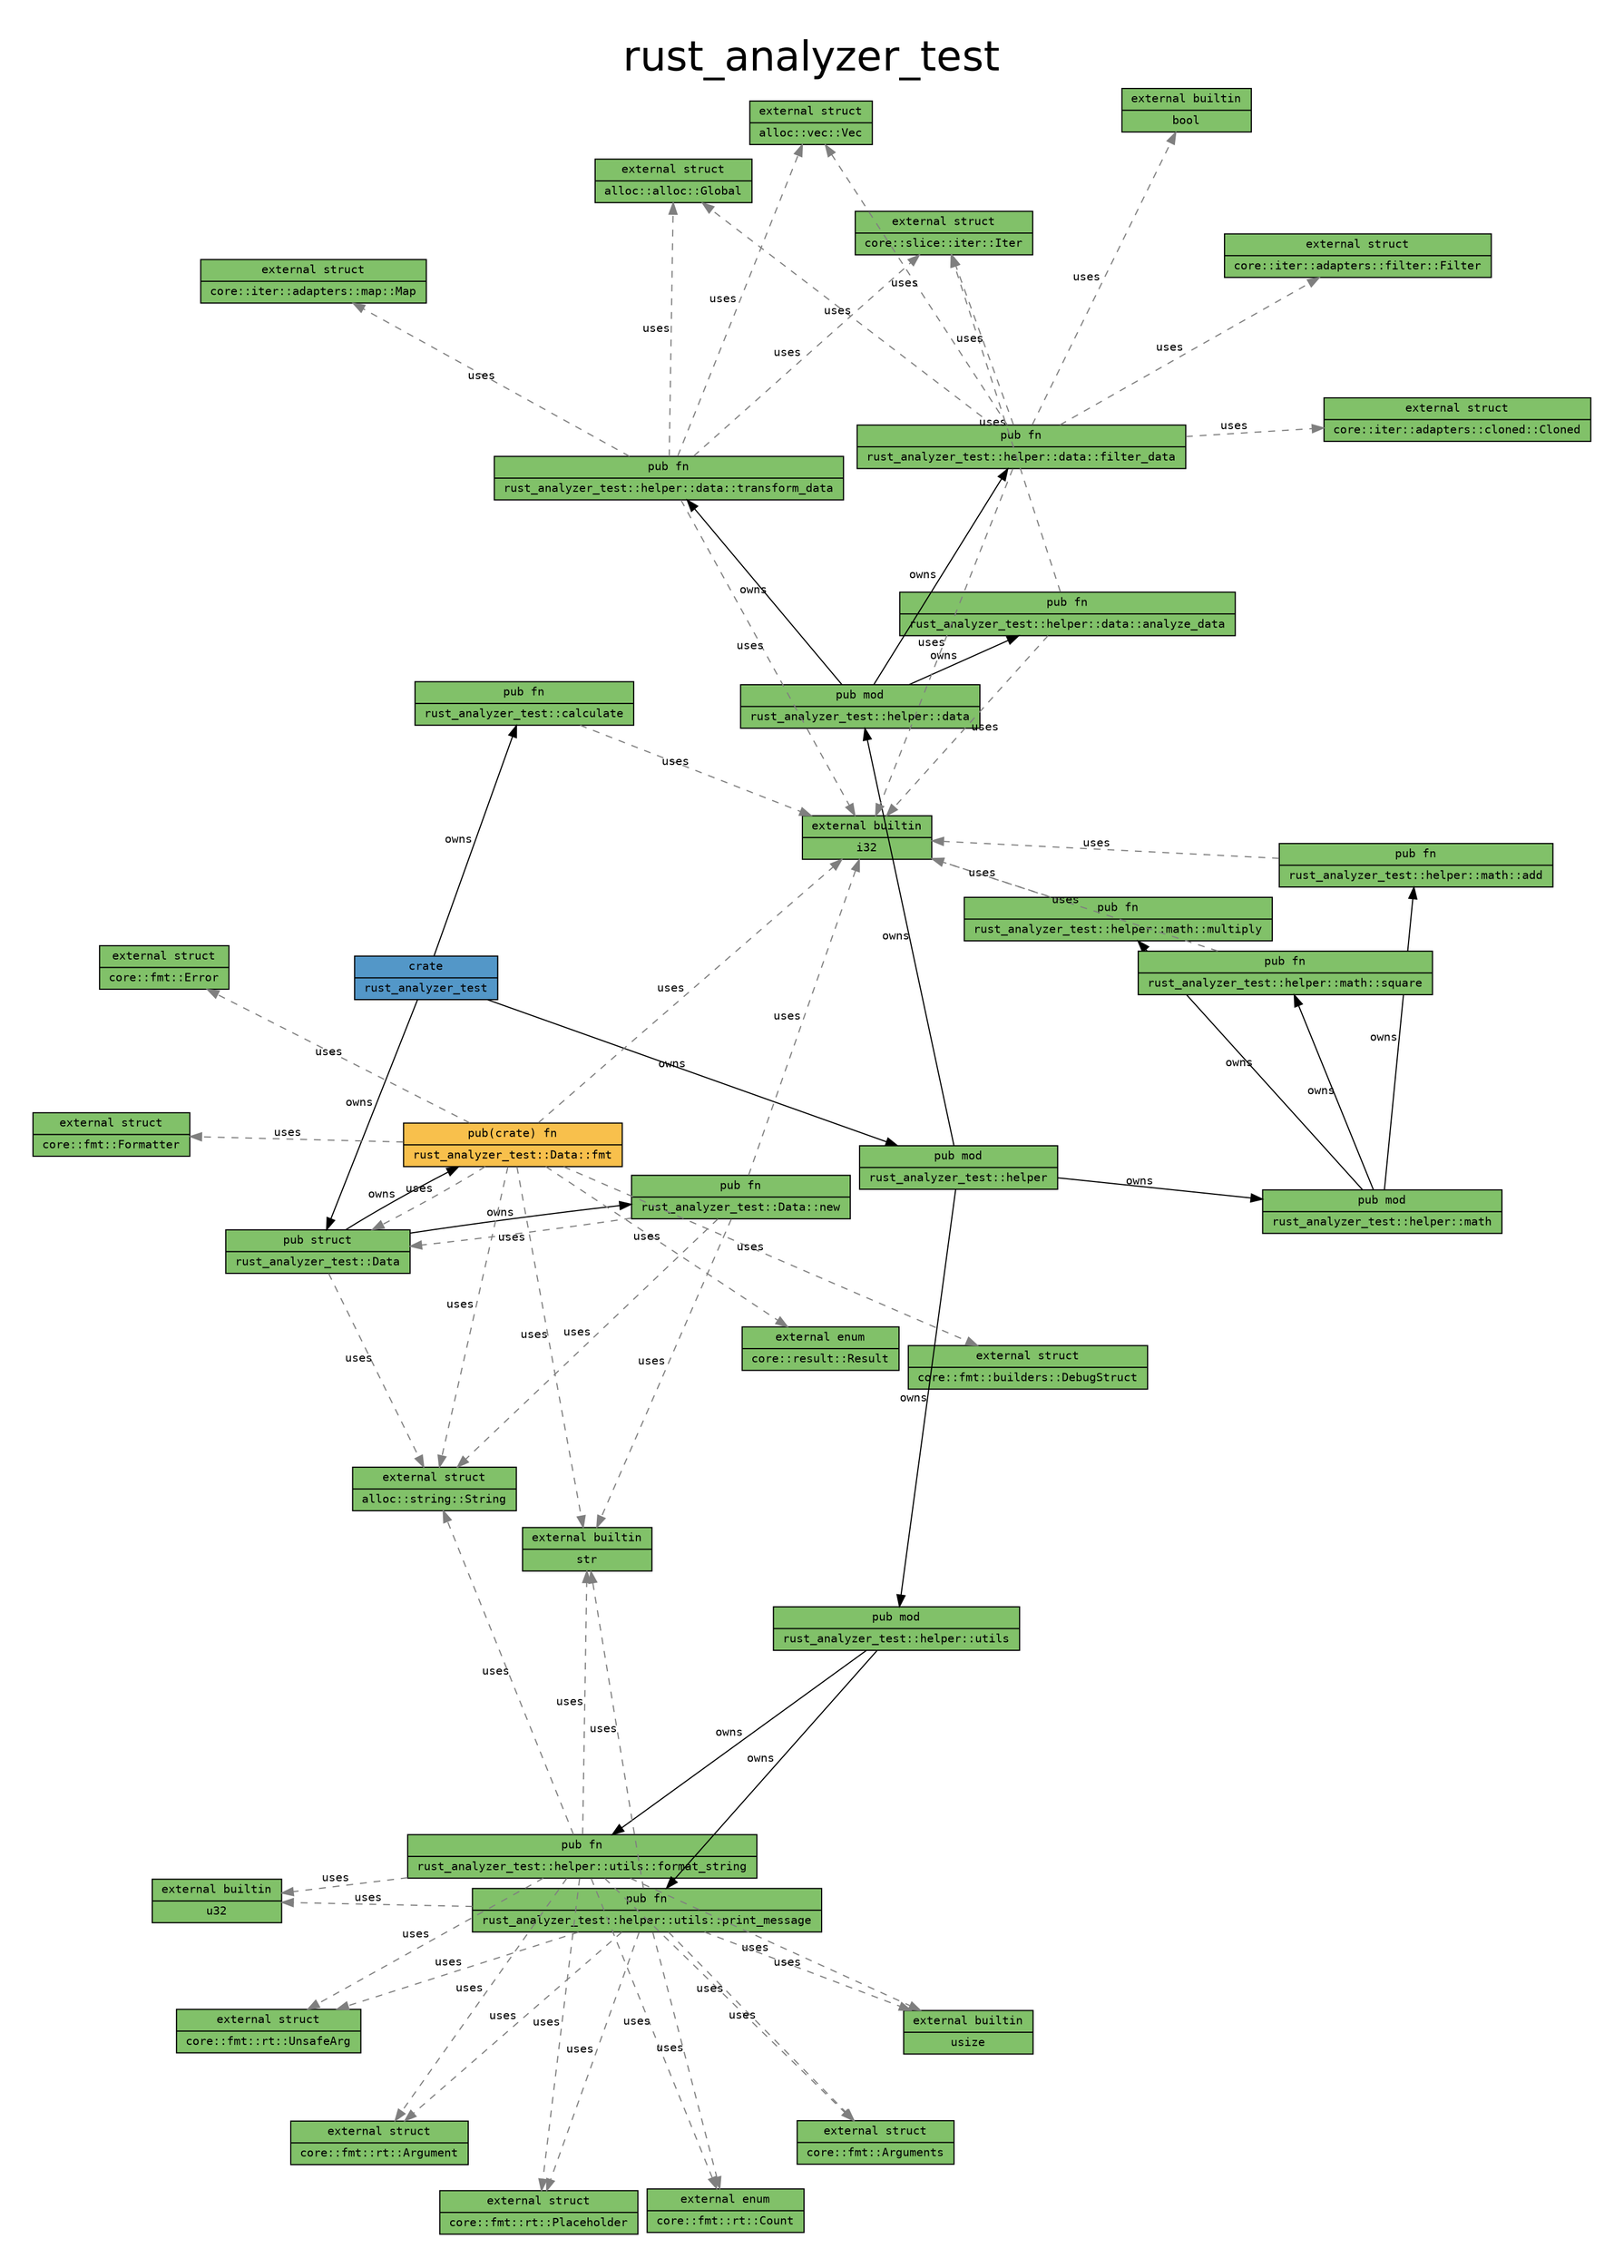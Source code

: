digraph {

    graph [
        label="rust_analyzer_test",
        labelloc=t,

        pad=0.4,

        // Consider rendering the graph using a different layout algorithm, such as:
        // [dot, neato, twopi, circo, fdp, sfdp]
        layout=neato,
        overlap=false,
        splines="line",
        rankdir=LR,

        fontname="Helvetica", 
        fontsize="36",
    ];

    node [
        fontname="monospace",
        fontsize="10",
        shape="record",
        style="filled",
    ];

    edge [
        fontname="monospace",
        fontsize="10",
    ];

    "alloc::alloc::Global" [label="external struct|alloc::alloc::Global", fillcolor="#81c169"]; // "struct" node
    "alloc::string::String" [label="external struct|alloc::string::String", fillcolor="#81c169"]; // "struct" node
    "alloc::vec::Vec" [label="external struct|alloc::vec::Vec", fillcolor="#81c169"]; // "struct" node
    "bool" [label="external builtin|bool", fillcolor="#81c169"]; // "builtin" node
    "core::fmt::Arguments" [label="external struct|core::fmt::Arguments", fillcolor="#81c169"]; // "struct" node
    "core::fmt::Error" [label="external struct|core::fmt::Error", fillcolor="#81c169"]; // "struct" node
    "core::fmt::Formatter" [label="external struct|core::fmt::Formatter", fillcolor="#81c169"]; // "struct" node
    "core::fmt::builders::DebugStruct" [label="external struct|core::fmt::builders::DebugStruct", fillcolor="#81c169"]; // "struct" node
    "core::fmt::rt::Argument" [label="external struct|core::fmt::rt::Argument", fillcolor="#81c169"]; // "struct" node
    "core::fmt::rt::Count" [label="external enum|core::fmt::rt::Count", fillcolor="#81c169"]; // "enum" node
    "core::fmt::rt::Placeholder" [label="external struct|core::fmt::rt::Placeholder", fillcolor="#81c169"]; // "struct" node
    "core::fmt::rt::UnsafeArg" [label="external struct|core::fmt::rt::UnsafeArg", fillcolor="#81c169"]; // "struct" node
    "core::iter::adapters::cloned::Cloned" [label="external struct|core::iter::adapters::cloned::Cloned", fillcolor="#81c169"]; // "struct" node
    "core::iter::adapters::filter::Filter" [label="external struct|core::iter::adapters::filter::Filter", fillcolor="#81c169"]; // "struct" node
    "core::iter::adapters::map::Map" [label="external struct|core::iter::adapters::map::Map", fillcolor="#81c169"]; // "struct" node
    "core::result::Result" [label="external enum|core::result::Result", fillcolor="#81c169"]; // "enum" node
    "core::slice::iter::Iter" [label="external struct|core::slice::iter::Iter", fillcolor="#81c169"]; // "struct" node
    "i32" [label="external builtin|i32", fillcolor="#81c169"]; // "builtin" node
    "rust_analyzer_test" [label="crate|rust_analyzer_test", fillcolor="#5397c8"]; // "crate" node
    "rust_analyzer_test::Data" [label="pub struct|rust_analyzer_test::Data", fillcolor="#81c169"]; // "struct" node
    "rust_analyzer_test::Data::fmt" [label="pub(crate) fn|rust_analyzer_test::Data::fmt", fillcolor="#f8c04c"]; // "fn" node
    "rust_analyzer_test::Data::new" [label="pub fn|rust_analyzer_test::Data::new", fillcolor="#81c169"]; // "fn" node
    "rust_analyzer_test::calculate" [label="pub fn|rust_analyzer_test::calculate", fillcolor="#81c169"]; // "fn" node
    "rust_analyzer_test::helper" [label="pub mod|rust_analyzer_test::helper", fillcolor="#81c169"]; // "mod" node
    "rust_analyzer_test::helper::data" [label="pub mod|rust_analyzer_test::helper::data", fillcolor="#81c169"]; // "mod" node
    "rust_analyzer_test::helper::data::analyze_data" [label="pub fn|rust_analyzer_test::helper::data::analyze_data", fillcolor="#81c169"]; // "fn" node
    "rust_analyzer_test::helper::data::filter_data" [label="pub fn|rust_analyzer_test::helper::data::filter_data", fillcolor="#81c169"]; // "fn" node
    "rust_analyzer_test::helper::data::transform_data" [label="pub fn|rust_analyzer_test::helper::data::transform_data", fillcolor="#81c169"]; // "fn" node
    "rust_analyzer_test::helper::math" [label="pub mod|rust_analyzer_test::helper::math", fillcolor="#81c169"]; // "mod" node
    "rust_analyzer_test::helper::math::add" [label="pub fn|rust_analyzer_test::helper::math::add", fillcolor="#81c169"]; // "fn" node
    "rust_analyzer_test::helper::math::multiply" [label="pub fn|rust_analyzer_test::helper::math::multiply", fillcolor="#81c169"]; // "fn" node
    "rust_analyzer_test::helper::math::square" [label="pub fn|rust_analyzer_test::helper::math::square", fillcolor="#81c169"]; // "fn" node
    "rust_analyzer_test::helper::utils" [label="pub mod|rust_analyzer_test::helper::utils", fillcolor="#81c169"]; // "mod" node
    "rust_analyzer_test::helper::utils::format_string" [label="pub fn|rust_analyzer_test::helper::utils::format_string", fillcolor="#81c169"]; // "fn" node
    "rust_analyzer_test::helper::utils::print_message" [label="pub fn|rust_analyzer_test::helper::utils::print_message", fillcolor="#81c169"]; // "fn" node
    "str" [label="external builtin|str", fillcolor="#81c169"]; // "builtin" node
    "u32" [label="external builtin|u32", fillcolor="#81c169"]; // "builtin" node
    "usize" [label="external builtin|usize", fillcolor="#81c169"]; // "builtin" node

    "rust_analyzer_test" -> "rust_analyzer_test::Data" [label="owns", color="#000000", style="solid"] [constraint=true]; // "owns" edge
    "rust_analyzer_test" -> "rust_analyzer_test::calculate" [label="owns", color="#000000", style="solid"] [constraint=true]; // "owns" edge
    "rust_analyzer_test" -> "rust_analyzer_test::helper" [label="owns", color="#000000", style="solid"] [constraint=true]; // "owns" edge
    "rust_analyzer_test::Data" -> "alloc::string::String" [label="uses", color="#7f7f7f", style="dashed"] [constraint=false]; // "uses" edge
    "rust_analyzer_test::Data" -> "rust_analyzer_test::Data::fmt" [label="owns", color="#000000", style="solid"] [constraint=true]; // "owns" edge
    "rust_analyzer_test::Data" -> "rust_analyzer_test::Data::new" [label="owns", color="#000000", style="solid"] [constraint=true]; // "owns" edge
    "rust_analyzer_test::Data::fmt" -> "alloc::string::String" [label="uses", color="#7f7f7f", style="dashed"] [constraint=false]; // "uses" edge
    "rust_analyzer_test::Data::fmt" -> "core::fmt::Error" [label="uses", color="#7f7f7f", style="dashed"] [constraint=false]; // "uses" edge
    "rust_analyzer_test::Data::fmt" -> "core::fmt::Formatter" [label="uses", color="#7f7f7f", style="dashed"] [constraint=false]; // "uses" edge
    "rust_analyzer_test::Data::fmt" -> "core::fmt::builders::DebugStruct" [label="uses", color="#7f7f7f", style="dashed"] [constraint=false]; // "uses" edge
    "rust_analyzer_test::Data::fmt" -> "core::result::Result" [label="uses", color="#7f7f7f", style="dashed"] [constraint=false]; // "uses" edge
    "rust_analyzer_test::Data::fmt" -> "i32" [label="uses", color="#7f7f7f", style="dashed"] [constraint=false]; // "uses" edge
    "rust_analyzer_test::Data::fmt" -> "rust_analyzer_test::Data" [label="uses", color="#7f7f7f", style="dashed"] [constraint=false]; // "uses" edge
    "rust_analyzer_test::Data::fmt" -> "str" [label="uses", color="#7f7f7f", style="dashed"] [constraint=false]; // "uses" edge
    "rust_analyzer_test::Data::new" -> "alloc::string::String" [label="uses", color="#7f7f7f", style="dashed"] [constraint=false]; // "uses" edge
    "rust_analyzer_test::Data::new" -> "i32" [label="uses", color="#7f7f7f", style="dashed"] [constraint=false]; // "uses" edge
    "rust_analyzer_test::Data::new" -> "rust_analyzer_test::Data" [label="uses", color="#7f7f7f", style="dashed"] [constraint=false]; // "uses" edge
    "rust_analyzer_test::Data::new" -> "str" [label="uses", color="#7f7f7f", style="dashed"] [constraint=false]; // "uses" edge
    "rust_analyzer_test::calculate" -> "i32" [label="uses", color="#7f7f7f", style="dashed"] [constraint=false]; // "uses" edge
    "rust_analyzer_test::helper" -> "rust_analyzer_test::helper::data" [label="owns", color="#000000", style="solid"] [constraint=true]; // "owns" edge
    "rust_analyzer_test::helper" -> "rust_analyzer_test::helper::math" [label="owns", color="#000000", style="solid"] [constraint=true]; // "owns" edge
    "rust_analyzer_test::helper" -> "rust_analyzer_test::helper::utils" [label="owns", color="#000000", style="solid"] [constraint=true]; // "owns" edge
    "rust_analyzer_test::helper::data" -> "rust_analyzer_test::helper::data::analyze_data" [label="owns", color="#000000", style="solid"] [constraint=true]; // "owns" edge
    "rust_analyzer_test::helper::data" -> "rust_analyzer_test::helper::data::filter_data" [label="owns", color="#000000", style="solid"] [constraint=true]; // "owns" edge
    "rust_analyzer_test::helper::data" -> "rust_analyzer_test::helper::data::transform_data" [label="owns", color="#000000", style="solid"] [constraint=true]; // "owns" edge
    "rust_analyzer_test::helper::data::analyze_data" -> "core::slice::iter::Iter" [label="uses", color="#7f7f7f", style="dashed"] [constraint=false]; // "uses" edge
    "rust_analyzer_test::helper::data::analyze_data" -> "i32" [label="uses", color="#7f7f7f", style="dashed"] [constraint=false]; // "uses" edge
    "rust_analyzer_test::helper::data::filter_data" -> "alloc::alloc::Global" [label="uses", color="#7f7f7f", style="dashed"] [constraint=false]; // "uses" edge
    "rust_analyzer_test::helper::data::filter_data" -> "alloc::vec::Vec" [label="uses", color="#7f7f7f", style="dashed"] [constraint=false]; // "uses" edge
    "rust_analyzer_test::helper::data::filter_data" -> "bool" [label="uses", color="#7f7f7f", style="dashed"] [constraint=false]; // "uses" edge
    "rust_analyzer_test::helper::data::filter_data" -> "core::iter::adapters::cloned::Cloned" [label="uses", color="#7f7f7f", style="dashed"] [constraint=false]; // "uses" edge
    "rust_analyzer_test::helper::data::filter_data" -> "core::iter::adapters::filter::Filter" [label="uses", color="#7f7f7f", style="dashed"] [constraint=false]; // "uses" edge
    "rust_analyzer_test::helper::data::filter_data" -> "core::slice::iter::Iter" [label="uses", color="#7f7f7f", style="dashed"] [constraint=false]; // "uses" edge
    "rust_analyzer_test::helper::data::filter_data" -> "i32" [label="uses", color="#7f7f7f", style="dashed"] [constraint=false]; // "uses" edge
    "rust_analyzer_test::helper::data::transform_data" -> "alloc::alloc::Global" [label="uses", color="#7f7f7f", style="dashed"] [constraint=false]; // "uses" edge
    "rust_analyzer_test::helper::data::transform_data" -> "alloc::vec::Vec" [label="uses", color="#7f7f7f", style="dashed"] [constraint=false]; // "uses" edge
    "rust_analyzer_test::helper::data::transform_data" -> "core::iter::adapters::map::Map" [label="uses", color="#7f7f7f", style="dashed"] [constraint=false]; // "uses" edge
    "rust_analyzer_test::helper::data::transform_data" -> "core::slice::iter::Iter" [label="uses", color="#7f7f7f", style="dashed"] [constraint=false]; // "uses" edge
    "rust_analyzer_test::helper::data::transform_data" -> "i32" [label="uses", color="#7f7f7f", style="dashed"] [constraint=false]; // "uses" edge
    "rust_analyzer_test::helper::math" -> "rust_analyzer_test::helper::math::add" [label="owns", color="#000000", style="solid"] [constraint=true]; // "owns" edge
    "rust_analyzer_test::helper::math" -> "rust_analyzer_test::helper::math::multiply" [label="owns", color="#000000", style="solid"] [constraint=true]; // "owns" edge
    "rust_analyzer_test::helper::math" -> "rust_analyzer_test::helper::math::square" [label="owns", color="#000000", style="solid"] [constraint=true]; // "owns" edge
    "rust_analyzer_test::helper::math::add" -> "i32" [label="uses", color="#7f7f7f", style="dashed"] [constraint=false]; // "uses" edge
    "rust_analyzer_test::helper::math::multiply" -> "i32" [label="uses", color="#7f7f7f", style="dashed"] [constraint=false]; // "uses" edge
    "rust_analyzer_test::helper::math::square" -> "i32" [label="uses", color="#7f7f7f", style="dashed"] [constraint=false]; // "uses" edge
    "rust_analyzer_test::helper::utils" -> "rust_analyzer_test::helper::utils::format_string" [label="owns", color="#000000", style="solid"] [constraint=true]; // "owns" edge
    "rust_analyzer_test::helper::utils" -> "rust_analyzer_test::helper::utils::print_message" [label="owns", color="#000000", style="solid"] [constraint=true]; // "owns" edge
    "rust_analyzer_test::helper::utils::format_string" -> "alloc::string::String" [label="uses", color="#7f7f7f", style="dashed"] [constraint=false]; // "uses" edge
    "rust_analyzer_test::helper::utils::format_string" -> "core::fmt::Arguments" [label="uses", color="#7f7f7f", style="dashed"] [constraint=false]; // "uses" edge
    "rust_analyzer_test::helper::utils::format_string" -> "core::fmt::rt::Argument" [label="uses", color="#7f7f7f", style="dashed"] [constraint=false]; // "uses" edge
    "rust_analyzer_test::helper::utils::format_string" -> "core::fmt::rt::Count" [label="uses", color="#7f7f7f", style="dashed"] [constraint=false]; // "uses" edge
    "rust_analyzer_test::helper::utils::format_string" -> "core::fmt::rt::Placeholder" [label="uses", color="#7f7f7f", style="dashed"] [constraint=false]; // "uses" edge
    "rust_analyzer_test::helper::utils::format_string" -> "core::fmt::rt::UnsafeArg" [label="uses", color="#7f7f7f", style="dashed"] [constraint=false]; // "uses" edge
    "rust_analyzer_test::helper::utils::format_string" -> "str" [label="uses", color="#7f7f7f", style="dashed"] [constraint=false]; // "uses" edge
    "rust_analyzer_test::helper::utils::format_string" -> "u32" [label="uses", color="#7f7f7f", style="dashed"] [constraint=false]; // "uses" edge
    "rust_analyzer_test::helper::utils::format_string" -> "usize" [label="uses", color="#7f7f7f", style="dashed"] [constraint=false]; // "uses" edge
    "rust_analyzer_test::helper::utils::print_message" -> "core::fmt::Arguments" [label="uses", color="#7f7f7f", style="dashed"] [constraint=false]; // "uses" edge
    "rust_analyzer_test::helper::utils::print_message" -> "core::fmt::rt::Argument" [label="uses", color="#7f7f7f", style="dashed"] [constraint=false]; // "uses" edge
    "rust_analyzer_test::helper::utils::print_message" -> "core::fmt::rt::Count" [label="uses", color="#7f7f7f", style="dashed"] [constraint=false]; // "uses" edge
    "rust_analyzer_test::helper::utils::print_message" -> "core::fmt::rt::Placeholder" [label="uses", color="#7f7f7f", style="dashed"] [constraint=false]; // "uses" edge
    "rust_analyzer_test::helper::utils::print_message" -> "core::fmt::rt::UnsafeArg" [label="uses", color="#7f7f7f", style="dashed"] [constraint=false]; // "uses" edge
    "rust_analyzer_test::helper::utils::print_message" -> "str" [label="uses", color="#7f7f7f", style="dashed"] [constraint=false]; // "uses" edge
    "rust_analyzer_test::helper::utils::print_message" -> "u32" [label="uses", color="#7f7f7f", style="dashed"] [constraint=false]; // "uses" edge
    "rust_analyzer_test::helper::utils::print_message" -> "usize" [label="uses", color="#7f7f7f", style="dashed"] [constraint=false]; // "uses" edge

}

